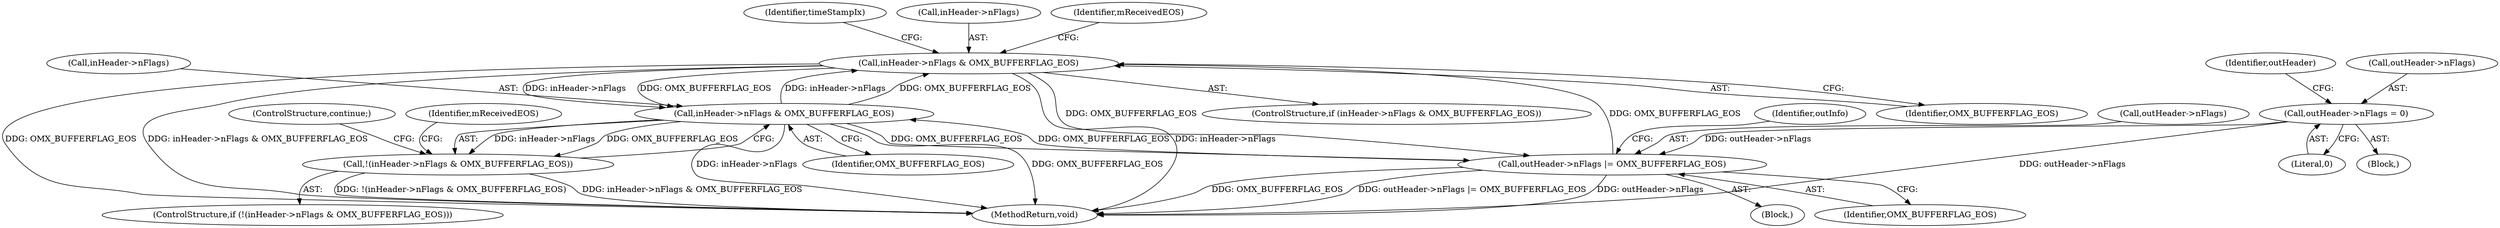 digraph "0_Android_918eeaa29d99d257282fafec931b4bda0e3bae12@pointer" {
"1000283" [label="(Call,inHeader->nFlags & OMX_BUFFERFLAG_EOS)"];
"1000267" [label="(Call,inHeader->nFlags & OMX_BUFFERFLAG_EOS)"];
"1000283" [label="(Call,inHeader->nFlags & OMX_BUFFERFLAG_EOS)"];
"1000604" [label="(Call,outHeader->nFlags |= OMX_BUFFERFLAG_EOS)"];
"1000229" [label="(Call,outHeader->nFlags = 0)"];
"1000266" [label="(Call,!(inHeader->nFlags & OMX_BUFFERFLAG_EOS))"];
"1000604" [label="(Call,outHeader->nFlags |= OMX_BUFFERFLAG_EOS)"];
"1000267" [label="(Call,inHeader->nFlags & OMX_BUFFERFLAG_EOS)"];
"1000175" [label="(Block,)"];
"1000271" [label="(Identifier,OMX_BUFFERFLAG_EOS)"];
"1000265" [label="(ControlStructure,if (!(inHeader->nFlags & OMX_BUFFERFLAG_EOS)))"];
"1000295" [label="(Identifier,timeStampIx)"];
"1000282" [label="(ControlStructure,if (inHeader->nFlags & OMX_BUFFERFLAG_EOS))"];
"1000598" [label="(Block,)"];
"1000268" [label="(Call,inHeader->nFlags)"];
"1000608" [label="(Identifier,OMX_BUFFERFLAG_EOS)"];
"1000266" [label="(Call,!(inHeader->nFlags & OMX_BUFFERFLAG_EOS))"];
"1000283" [label="(Call,inHeader->nFlags & OMX_BUFFERFLAG_EOS)"];
"1000605" [label="(Call,outHeader->nFlags)"];
"1000230" [label="(Call,outHeader->nFlags)"];
"1000611" [label="(Identifier,outInfo)"];
"1000273" [label="(ControlStructure,continue;)"];
"1000645" [label="(MethodReturn,void)"];
"1000287" [label="(Identifier,OMX_BUFFERFLAG_EOS)"];
"1000236" [label="(Identifier,outHeader)"];
"1000284" [label="(Call,inHeader->nFlags)"];
"1000233" [label="(Literal,0)"];
"1000275" [label="(Identifier,mReceivedEOS)"];
"1000290" [label="(Identifier,mReceivedEOS)"];
"1000229" [label="(Call,outHeader->nFlags = 0)"];
"1000283" -> "1000282"  [label="AST: "];
"1000283" -> "1000287"  [label="CFG: "];
"1000284" -> "1000283"  [label="AST: "];
"1000287" -> "1000283"  [label="AST: "];
"1000290" -> "1000283"  [label="CFG: "];
"1000295" -> "1000283"  [label="CFG: "];
"1000283" -> "1000645"  [label="DDG: inHeader->nFlags"];
"1000283" -> "1000645"  [label="DDG: OMX_BUFFERFLAG_EOS"];
"1000283" -> "1000645"  [label="DDG: inHeader->nFlags & OMX_BUFFERFLAG_EOS"];
"1000283" -> "1000267"  [label="DDG: inHeader->nFlags"];
"1000283" -> "1000267"  [label="DDG: OMX_BUFFERFLAG_EOS"];
"1000267" -> "1000283"  [label="DDG: inHeader->nFlags"];
"1000267" -> "1000283"  [label="DDG: OMX_BUFFERFLAG_EOS"];
"1000604" -> "1000283"  [label="DDG: OMX_BUFFERFLAG_EOS"];
"1000283" -> "1000604"  [label="DDG: OMX_BUFFERFLAG_EOS"];
"1000267" -> "1000266"  [label="AST: "];
"1000267" -> "1000271"  [label="CFG: "];
"1000268" -> "1000267"  [label="AST: "];
"1000271" -> "1000267"  [label="AST: "];
"1000266" -> "1000267"  [label="CFG: "];
"1000267" -> "1000645"  [label="DDG: inHeader->nFlags"];
"1000267" -> "1000645"  [label="DDG: OMX_BUFFERFLAG_EOS"];
"1000267" -> "1000266"  [label="DDG: inHeader->nFlags"];
"1000267" -> "1000266"  [label="DDG: OMX_BUFFERFLAG_EOS"];
"1000604" -> "1000267"  [label="DDG: OMX_BUFFERFLAG_EOS"];
"1000267" -> "1000604"  [label="DDG: OMX_BUFFERFLAG_EOS"];
"1000604" -> "1000598"  [label="AST: "];
"1000604" -> "1000608"  [label="CFG: "];
"1000605" -> "1000604"  [label="AST: "];
"1000608" -> "1000604"  [label="AST: "];
"1000611" -> "1000604"  [label="CFG: "];
"1000604" -> "1000645"  [label="DDG: OMX_BUFFERFLAG_EOS"];
"1000604" -> "1000645"  [label="DDG: outHeader->nFlags |= OMX_BUFFERFLAG_EOS"];
"1000604" -> "1000645"  [label="DDG: outHeader->nFlags"];
"1000229" -> "1000604"  [label="DDG: outHeader->nFlags"];
"1000229" -> "1000175"  [label="AST: "];
"1000229" -> "1000233"  [label="CFG: "];
"1000230" -> "1000229"  [label="AST: "];
"1000233" -> "1000229"  [label="AST: "];
"1000236" -> "1000229"  [label="CFG: "];
"1000229" -> "1000645"  [label="DDG: outHeader->nFlags"];
"1000266" -> "1000265"  [label="AST: "];
"1000273" -> "1000266"  [label="CFG: "];
"1000275" -> "1000266"  [label="CFG: "];
"1000266" -> "1000645"  [label="DDG: inHeader->nFlags & OMX_BUFFERFLAG_EOS"];
"1000266" -> "1000645"  [label="DDG: !(inHeader->nFlags & OMX_BUFFERFLAG_EOS)"];
}
